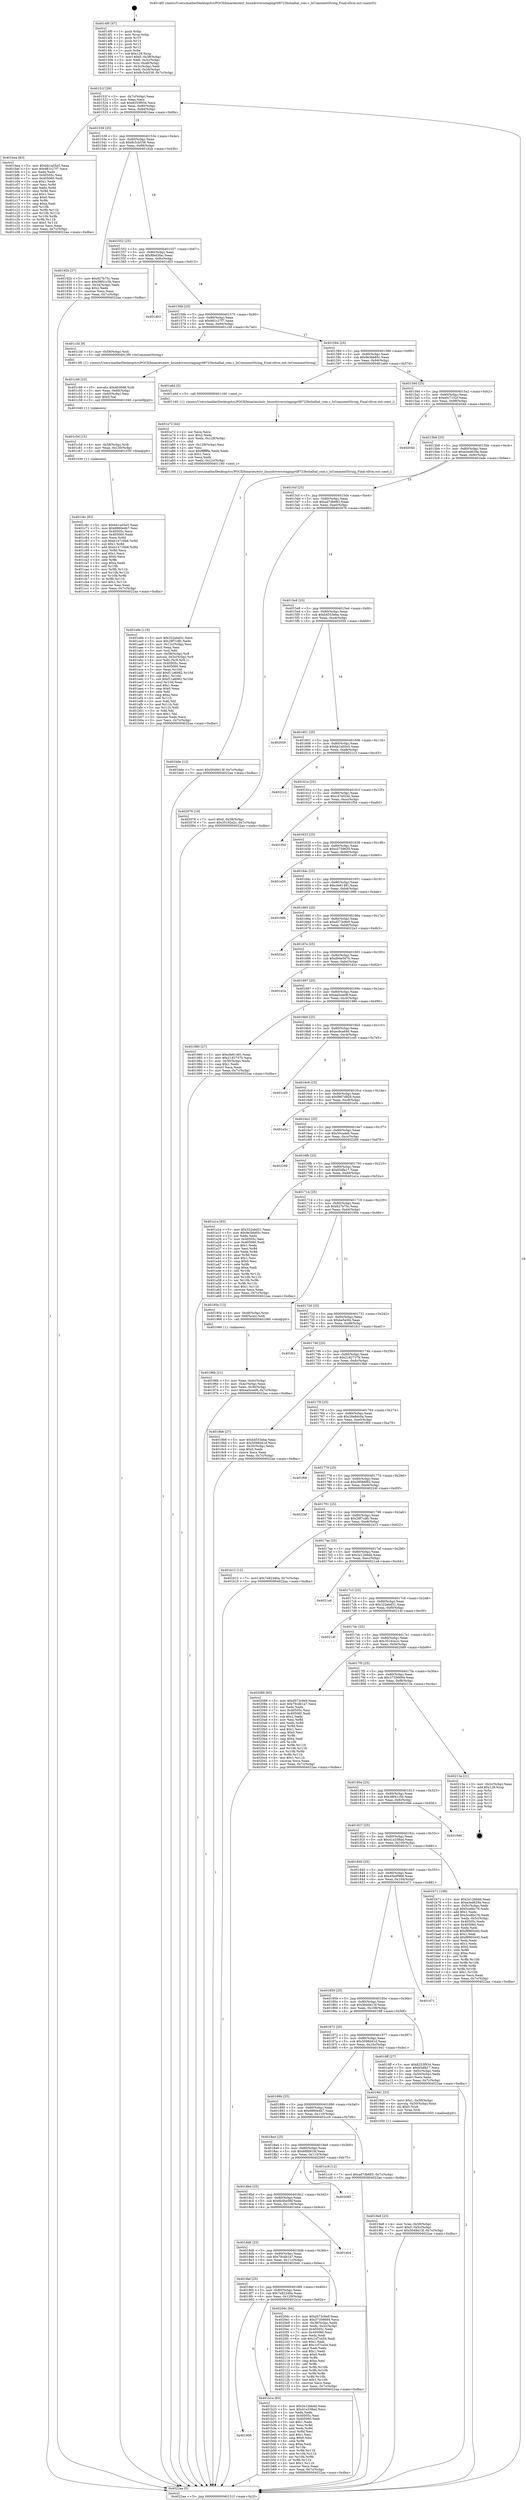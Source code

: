 digraph "0x4014f0" {
  label = "0x4014f0 (/mnt/c/Users/mathe/Desktop/tcc/POCII/binaries/extr_linuxdriversstagingrtl8723bshalhal_com.c_IsCommentString_Final-ollvm.out::main(0))"
  labelloc = "t"
  node[shape=record]

  Entry [label="",width=0.3,height=0.3,shape=circle,fillcolor=black,style=filled]
  "0x40151f" [label="{
     0x40151f [26]\l
     | [instrs]\l
     &nbsp;&nbsp;0x40151f \<+3\>: mov -0x7c(%rbp),%eax\l
     &nbsp;&nbsp;0x401522 \<+2\>: mov %eax,%ecx\l
     &nbsp;&nbsp;0x401524 \<+6\>: sub $0x8253f934,%ecx\l
     &nbsp;&nbsp;0x40152a \<+3\>: mov %eax,-0x80(%rbp)\l
     &nbsp;&nbsp;0x40152d \<+6\>: mov %ecx,-0x84(%rbp)\l
     &nbsp;&nbsp;0x401533 \<+6\>: je 0000000000401bea \<main+0x6fa\>\l
  }"]
  "0x401bea" [label="{
     0x401bea [83]\l
     | [instrs]\l
     &nbsp;&nbsp;0x401bea \<+5\>: mov $0xbb1a05e5,%eax\l
     &nbsp;&nbsp;0x401bef \<+5\>: mov $0x981c27f7,%ecx\l
     &nbsp;&nbsp;0x401bf4 \<+2\>: xor %edx,%edx\l
     &nbsp;&nbsp;0x401bf6 \<+7\>: mov 0x40505c,%esi\l
     &nbsp;&nbsp;0x401bfd \<+7\>: mov 0x405060,%edi\l
     &nbsp;&nbsp;0x401c04 \<+3\>: sub $0x1,%edx\l
     &nbsp;&nbsp;0x401c07 \<+3\>: mov %esi,%r8d\l
     &nbsp;&nbsp;0x401c0a \<+3\>: add %edx,%r8d\l
     &nbsp;&nbsp;0x401c0d \<+4\>: imul %r8d,%esi\l
     &nbsp;&nbsp;0x401c11 \<+3\>: and $0x1,%esi\l
     &nbsp;&nbsp;0x401c14 \<+3\>: cmp $0x0,%esi\l
     &nbsp;&nbsp;0x401c17 \<+4\>: sete %r9b\l
     &nbsp;&nbsp;0x401c1b \<+3\>: cmp $0xa,%edi\l
     &nbsp;&nbsp;0x401c1e \<+4\>: setl %r10b\l
     &nbsp;&nbsp;0x401c22 \<+3\>: mov %r9b,%r11b\l
     &nbsp;&nbsp;0x401c25 \<+3\>: and %r10b,%r11b\l
     &nbsp;&nbsp;0x401c28 \<+3\>: xor %r10b,%r9b\l
     &nbsp;&nbsp;0x401c2b \<+3\>: or %r9b,%r11b\l
     &nbsp;&nbsp;0x401c2e \<+4\>: test $0x1,%r11b\l
     &nbsp;&nbsp;0x401c32 \<+3\>: cmovne %ecx,%eax\l
     &nbsp;&nbsp;0x401c35 \<+3\>: mov %eax,-0x7c(%rbp)\l
     &nbsp;&nbsp;0x401c38 \<+5\>: jmp 00000000004022aa \<main+0xdba\>\l
  }"]
  "0x401539" [label="{
     0x401539 [25]\l
     | [instrs]\l
     &nbsp;&nbsp;0x401539 \<+5\>: jmp 000000000040153e \<main+0x4e\>\l
     &nbsp;&nbsp;0x40153e \<+3\>: mov -0x80(%rbp),%eax\l
     &nbsp;&nbsp;0x401541 \<+5\>: sub $0x8c5cb538,%eax\l
     &nbsp;&nbsp;0x401546 \<+6\>: mov %eax,-0x88(%rbp)\l
     &nbsp;&nbsp;0x40154c \<+6\>: je 000000000040192b \<main+0x43b\>\l
  }"]
  Exit [label="",width=0.3,height=0.3,shape=circle,fillcolor=black,style=filled,peripheries=2]
  "0x40192b" [label="{
     0x40192b [27]\l
     | [instrs]\l
     &nbsp;&nbsp;0x40192b \<+5\>: mov $0x927b75c,%eax\l
     &nbsp;&nbsp;0x401930 \<+5\>: mov $0x38f41c5b,%ecx\l
     &nbsp;&nbsp;0x401935 \<+3\>: mov -0x34(%rbp),%edx\l
     &nbsp;&nbsp;0x401938 \<+3\>: cmp $0x2,%edx\l
     &nbsp;&nbsp;0x40193b \<+3\>: cmovne %ecx,%eax\l
     &nbsp;&nbsp;0x40193e \<+3\>: mov %eax,-0x7c(%rbp)\l
     &nbsp;&nbsp;0x401941 \<+5\>: jmp 00000000004022aa \<main+0xdba\>\l
  }"]
  "0x401552" [label="{
     0x401552 [25]\l
     | [instrs]\l
     &nbsp;&nbsp;0x401552 \<+5\>: jmp 0000000000401557 \<main+0x67\>\l
     &nbsp;&nbsp;0x401557 \<+3\>: mov -0x80(%rbp),%eax\l
     &nbsp;&nbsp;0x40155a \<+5\>: sub $0x8fed3fac,%eax\l
     &nbsp;&nbsp;0x40155f \<+6\>: mov %eax,-0x8c(%rbp)\l
     &nbsp;&nbsp;0x401565 \<+6\>: je 0000000000401d03 \<main+0x813\>\l
  }"]
  "0x4022aa" [label="{
     0x4022aa [5]\l
     | [instrs]\l
     &nbsp;&nbsp;0x4022aa \<+5\>: jmp 000000000040151f \<main+0x2f\>\l
  }"]
  "0x4014f0" [label="{
     0x4014f0 [47]\l
     | [instrs]\l
     &nbsp;&nbsp;0x4014f0 \<+1\>: push %rbp\l
     &nbsp;&nbsp;0x4014f1 \<+3\>: mov %rsp,%rbp\l
     &nbsp;&nbsp;0x4014f4 \<+2\>: push %r15\l
     &nbsp;&nbsp;0x4014f6 \<+2\>: push %r14\l
     &nbsp;&nbsp;0x4014f8 \<+2\>: push %r13\l
     &nbsp;&nbsp;0x4014fa \<+2\>: push %r12\l
     &nbsp;&nbsp;0x4014fc \<+1\>: push %rbx\l
     &nbsp;&nbsp;0x4014fd \<+7\>: sub $0x128,%rsp\l
     &nbsp;&nbsp;0x401504 \<+7\>: movl $0x0,-0x38(%rbp)\l
     &nbsp;&nbsp;0x40150b \<+3\>: mov %edi,-0x3c(%rbp)\l
     &nbsp;&nbsp;0x40150e \<+4\>: mov %rsi,-0x48(%rbp)\l
     &nbsp;&nbsp;0x401512 \<+3\>: mov -0x3c(%rbp),%edi\l
     &nbsp;&nbsp;0x401515 \<+3\>: mov %edi,-0x34(%rbp)\l
     &nbsp;&nbsp;0x401518 \<+7\>: movl $0x8c5cb538,-0x7c(%rbp)\l
  }"]
  "0x401c6c" [label="{
     0x401c6c [93]\l
     | [instrs]\l
     &nbsp;&nbsp;0x401c6c \<+5\>: mov $0xbb1a05e5,%eax\l
     &nbsp;&nbsp;0x401c71 \<+5\>: mov $0x6860e4b7,%esi\l
     &nbsp;&nbsp;0x401c76 \<+7\>: mov 0x40505c,%ecx\l
     &nbsp;&nbsp;0x401c7d \<+7\>: mov 0x405060,%edx\l
     &nbsp;&nbsp;0x401c84 \<+3\>: mov %ecx,%r8d\l
     &nbsp;&nbsp;0x401c87 \<+7\>: sub $0xb14716b6,%r8d\l
     &nbsp;&nbsp;0x401c8e \<+4\>: sub $0x1,%r8d\l
     &nbsp;&nbsp;0x401c92 \<+7\>: add $0xb14716b6,%r8d\l
     &nbsp;&nbsp;0x401c99 \<+4\>: imul %r8d,%ecx\l
     &nbsp;&nbsp;0x401c9d \<+3\>: and $0x1,%ecx\l
     &nbsp;&nbsp;0x401ca0 \<+3\>: cmp $0x0,%ecx\l
     &nbsp;&nbsp;0x401ca3 \<+4\>: sete %r9b\l
     &nbsp;&nbsp;0x401ca7 \<+3\>: cmp $0xa,%edx\l
     &nbsp;&nbsp;0x401caa \<+4\>: setl %r10b\l
     &nbsp;&nbsp;0x401cae \<+3\>: mov %r9b,%r11b\l
     &nbsp;&nbsp;0x401cb1 \<+3\>: and %r10b,%r11b\l
     &nbsp;&nbsp;0x401cb4 \<+3\>: xor %r10b,%r9b\l
     &nbsp;&nbsp;0x401cb7 \<+3\>: or %r9b,%r11b\l
     &nbsp;&nbsp;0x401cba \<+4\>: test $0x1,%r11b\l
     &nbsp;&nbsp;0x401cbe \<+3\>: cmovne %esi,%eax\l
     &nbsp;&nbsp;0x401cc1 \<+3\>: mov %eax,-0x7c(%rbp)\l
     &nbsp;&nbsp;0x401cc4 \<+5\>: jmp 00000000004022aa \<main+0xdba\>\l
  }"]
  "0x401d03" [label="{
     0x401d03\l
  }", style=dashed]
  "0x40156b" [label="{
     0x40156b [25]\l
     | [instrs]\l
     &nbsp;&nbsp;0x40156b \<+5\>: jmp 0000000000401570 \<main+0x80\>\l
     &nbsp;&nbsp;0x401570 \<+3\>: mov -0x80(%rbp),%eax\l
     &nbsp;&nbsp;0x401573 \<+5\>: sub $0x981c27f7,%eax\l
     &nbsp;&nbsp;0x401578 \<+6\>: mov %eax,-0x90(%rbp)\l
     &nbsp;&nbsp;0x40157e \<+6\>: je 0000000000401c3d \<main+0x74d\>\l
  }"]
  "0x401c5d" [label="{
     0x401c5d [15]\l
     | [instrs]\l
     &nbsp;&nbsp;0x401c5d \<+4\>: mov -0x58(%rbp),%rdi\l
     &nbsp;&nbsp;0x401c61 \<+6\>: mov %eax,-0x130(%rbp)\l
     &nbsp;&nbsp;0x401c67 \<+5\>: call 0000000000401030 \<free@plt\>\l
     | [calls]\l
     &nbsp;&nbsp;0x401030 \{1\} (unknown)\l
  }"]
  "0x401c3d" [label="{
     0x401c3d [9]\l
     | [instrs]\l
     &nbsp;&nbsp;0x401c3d \<+4\>: mov -0x58(%rbp),%rdi\l
     &nbsp;&nbsp;0x401c41 \<+5\>: call 00000000004013f0 \<IsCommentString\>\l
     | [calls]\l
     &nbsp;&nbsp;0x4013f0 \{1\} (/mnt/c/Users/mathe/Desktop/tcc/POCII/binaries/extr_linuxdriversstagingrtl8723bshalhal_com.c_IsCommentString_Final-ollvm.out::IsCommentString)\l
  }"]
  "0x401584" [label="{
     0x401584 [25]\l
     | [instrs]\l
     &nbsp;&nbsp;0x401584 \<+5\>: jmp 0000000000401589 \<main+0x99\>\l
     &nbsp;&nbsp;0x401589 \<+3\>: mov -0x80(%rbp),%eax\l
     &nbsp;&nbsp;0x40158c \<+5\>: sub $0x9e3bb65c,%eax\l
     &nbsp;&nbsp;0x401591 \<+6\>: mov %eax,-0x94(%rbp)\l
     &nbsp;&nbsp;0x401597 \<+6\>: je 0000000000401a6d \<main+0x57d\>\l
  }"]
  "0x401c46" [label="{
     0x401c46 [23]\l
     | [instrs]\l
     &nbsp;&nbsp;0x401c46 \<+10\>: movabs $0x4030d6,%rdi\l
     &nbsp;&nbsp;0x401c50 \<+3\>: mov %eax,-0x60(%rbp)\l
     &nbsp;&nbsp;0x401c53 \<+3\>: mov -0x60(%rbp),%esi\l
     &nbsp;&nbsp;0x401c56 \<+2\>: mov $0x0,%al\l
     &nbsp;&nbsp;0x401c58 \<+5\>: call 0000000000401040 \<printf@plt\>\l
     | [calls]\l
     &nbsp;&nbsp;0x401040 \{1\} (unknown)\l
  }"]
  "0x401a6d" [label="{
     0x401a6d [5]\l
     | [instrs]\l
     &nbsp;&nbsp;0x401a6d \<+5\>: call 0000000000401160 \<next_i\>\l
     | [calls]\l
     &nbsp;&nbsp;0x401160 \{1\} (/mnt/c/Users/mathe/Desktop/tcc/POCII/binaries/extr_linuxdriversstagingrtl8723bshalhal_com.c_IsCommentString_Final-ollvm.out::next_i)\l
  }"]
  "0x40159d" [label="{
     0x40159d [25]\l
     | [instrs]\l
     &nbsp;&nbsp;0x40159d \<+5\>: jmp 00000000004015a2 \<main+0xb2\>\l
     &nbsp;&nbsp;0x4015a2 \<+3\>: mov -0x80(%rbp),%eax\l
     &nbsp;&nbsp;0x4015a5 \<+5\>: sub $0xa0c7152f,%eax\l
     &nbsp;&nbsp;0x4015aa \<+6\>: mov %eax,-0x98(%rbp)\l
     &nbsp;&nbsp;0x4015b0 \<+6\>: je 000000000040204d \<main+0xb5d\>\l
  }"]
  "0x401908" [label="{
     0x401908\l
  }", style=dashed]
  "0x40204d" [label="{
     0x40204d\l
  }", style=dashed]
  "0x4015b6" [label="{
     0x4015b6 [25]\l
     | [instrs]\l
     &nbsp;&nbsp;0x4015b6 \<+5\>: jmp 00000000004015bb \<main+0xcb\>\l
     &nbsp;&nbsp;0x4015bb \<+3\>: mov -0x80(%rbp),%eax\l
     &nbsp;&nbsp;0x4015be \<+5\>: sub $0xa3ed629a,%eax\l
     &nbsp;&nbsp;0x4015c3 \<+6\>: mov %eax,-0x9c(%rbp)\l
     &nbsp;&nbsp;0x4015c9 \<+6\>: je 0000000000401bde \<main+0x6ee\>\l
  }"]
  "0x401b1e" [label="{
     0x401b1e [83]\l
     | [instrs]\l
     &nbsp;&nbsp;0x401b1e \<+5\>: mov $0x2e12bbdd,%eax\l
     &nbsp;&nbsp;0x401b23 \<+5\>: mov $0x41a338ad,%ecx\l
     &nbsp;&nbsp;0x401b28 \<+2\>: xor %edx,%edx\l
     &nbsp;&nbsp;0x401b2a \<+7\>: mov 0x40505c,%esi\l
     &nbsp;&nbsp;0x401b31 \<+7\>: mov 0x405060,%edi\l
     &nbsp;&nbsp;0x401b38 \<+3\>: sub $0x1,%edx\l
     &nbsp;&nbsp;0x401b3b \<+3\>: mov %esi,%r8d\l
     &nbsp;&nbsp;0x401b3e \<+3\>: add %edx,%r8d\l
     &nbsp;&nbsp;0x401b41 \<+4\>: imul %r8d,%esi\l
     &nbsp;&nbsp;0x401b45 \<+3\>: and $0x1,%esi\l
     &nbsp;&nbsp;0x401b48 \<+3\>: cmp $0x0,%esi\l
     &nbsp;&nbsp;0x401b4b \<+4\>: sete %r9b\l
     &nbsp;&nbsp;0x401b4f \<+3\>: cmp $0xa,%edi\l
     &nbsp;&nbsp;0x401b52 \<+4\>: setl %r10b\l
     &nbsp;&nbsp;0x401b56 \<+3\>: mov %r9b,%r11b\l
     &nbsp;&nbsp;0x401b59 \<+3\>: and %r10b,%r11b\l
     &nbsp;&nbsp;0x401b5c \<+3\>: xor %r10b,%r9b\l
     &nbsp;&nbsp;0x401b5f \<+3\>: or %r9b,%r11b\l
     &nbsp;&nbsp;0x401b62 \<+4\>: test $0x1,%r11b\l
     &nbsp;&nbsp;0x401b66 \<+3\>: cmovne %ecx,%eax\l
     &nbsp;&nbsp;0x401b69 \<+3\>: mov %eax,-0x7c(%rbp)\l
     &nbsp;&nbsp;0x401b6c \<+5\>: jmp 00000000004022aa \<main+0xdba\>\l
  }"]
  "0x401bde" [label="{
     0x401bde [12]\l
     | [instrs]\l
     &nbsp;&nbsp;0x401bde \<+7\>: movl $0x5049d13f,-0x7c(%rbp)\l
     &nbsp;&nbsp;0x401be5 \<+5\>: jmp 00000000004022aa \<main+0xdba\>\l
  }"]
  "0x4015cf" [label="{
     0x4015cf [25]\l
     | [instrs]\l
     &nbsp;&nbsp;0x4015cf \<+5\>: jmp 00000000004015d4 \<main+0xe4\>\l
     &nbsp;&nbsp;0x4015d4 \<+3\>: mov -0x80(%rbp),%eax\l
     &nbsp;&nbsp;0x4015d7 \<+5\>: sub $0xad7db683,%eax\l
     &nbsp;&nbsp;0x4015dc \<+6\>: mov %eax,-0xa0(%rbp)\l
     &nbsp;&nbsp;0x4015e2 \<+6\>: je 0000000000402076 \<main+0xb86\>\l
  }"]
  "0x4018ef" [label="{
     0x4018ef [25]\l
     | [instrs]\l
     &nbsp;&nbsp;0x4018ef \<+5\>: jmp 00000000004018f4 \<main+0x404\>\l
     &nbsp;&nbsp;0x4018f4 \<+3\>: mov -0x80(%rbp),%eax\l
     &nbsp;&nbsp;0x4018f7 \<+5\>: sub $0x7e82340a,%eax\l
     &nbsp;&nbsp;0x4018fc \<+6\>: mov %eax,-0x120(%rbp)\l
     &nbsp;&nbsp;0x401902 \<+6\>: je 0000000000401b1e \<main+0x62e\>\l
  }"]
  "0x402076" [label="{
     0x402076 [19]\l
     | [instrs]\l
     &nbsp;&nbsp;0x402076 \<+7\>: movl $0x0,-0x38(%rbp)\l
     &nbsp;&nbsp;0x40207d \<+7\>: movl $0x35192e2c,-0x7c(%rbp)\l
     &nbsp;&nbsp;0x402084 \<+5\>: jmp 00000000004022aa \<main+0xdba\>\l
  }"]
  "0x4015e8" [label="{
     0x4015e8 [25]\l
     | [instrs]\l
     &nbsp;&nbsp;0x4015e8 \<+5\>: jmp 00000000004015ed \<main+0xfd\>\l
     &nbsp;&nbsp;0x4015ed \<+3\>: mov -0x80(%rbp),%eax\l
     &nbsp;&nbsp;0x4015f0 \<+5\>: sub $0xb4553eba,%eax\l
     &nbsp;&nbsp;0x4015f5 \<+6\>: mov %eax,-0xa4(%rbp)\l
     &nbsp;&nbsp;0x4015fb \<+6\>: je 0000000000402059 \<main+0xb69\>\l
  }"]
  "0x4020dc" [label="{
     0x4020dc [94]\l
     | [instrs]\l
     &nbsp;&nbsp;0x4020dc \<+5\>: mov $0xd573c9e9,%eax\l
     &nbsp;&nbsp;0x4020e1 \<+5\>: mov $0x37356694,%ecx\l
     &nbsp;&nbsp;0x4020e6 \<+3\>: mov -0x38(%rbp),%edx\l
     &nbsp;&nbsp;0x4020e9 \<+3\>: mov %edx,-0x2c(%rbp)\l
     &nbsp;&nbsp;0x4020ec \<+7\>: mov 0x40505c,%edx\l
     &nbsp;&nbsp;0x4020f3 \<+7\>: mov 0x405060,%esi\l
     &nbsp;&nbsp;0x4020fa \<+2\>: mov %edx,%edi\l
     &nbsp;&nbsp;0x4020fc \<+6\>: sub $0x1cf7ce54,%edi\l
     &nbsp;&nbsp;0x402102 \<+3\>: sub $0x1,%edi\l
     &nbsp;&nbsp;0x402105 \<+6\>: add $0x1cf7ce54,%edi\l
     &nbsp;&nbsp;0x40210b \<+3\>: imul %edi,%edx\l
     &nbsp;&nbsp;0x40210e \<+3\>: and $0x1,%edx\l
     &nbsp;&nbsp;0x402111 \<+3\>: cmp $0x0,%edx\l
     &nbsp;&nbsp;0x402114 \<+4\>: sete %r8b\l
     &nbsp;&nbsp;0x402118 \<+3\>: cmp $0xa,%esi\l
     &nbsp;&nbsp;0x40211b \<+4\>: setl %r9b\l
     &nbsp;&nbsp;0x40211f \<+3\>: mov %r8b,%r10b\l
     &nbsp;&nbsp;0x402122 \<+3\>: and %r9b,%r10b\l
     &nbsp;&nbsp;0x402125 \<+3\>: xor %r9b,%r8b\l
     &nbsp;&nbsp;0x402128 \<+3\>: or %r8b,%r10b\l
     &nbsp;&nbsp;0x40212b \<+4\>: test $0x1,%r10b\l
     &nbsp;&nbsp;0x40212f \<+3\>: cmovne %ecx,%eax\l
     &nbsp;&nbsp;0x402132 \<+3\>: mov %eax,-0x7c(%rbp)\l
     &nbsp;&nbsp;0x402135 \<+5\>: jmp 00000000004022aa \<main+0xdba\>\l
  }"]
  "0x402059" [label="{
     0x402059\l
  }", style=dashed]
  "0x401601" [label="{
     0x401601 [25]\l
     | [instrs]\l
     &nbsp;&nbsp;0x401601 \<+5\>: jmp 0000000000401606 \<main+0x116\>\l
     &nbsp;&nbsp;0x401606 \<+3\>: mov -0x80(%rbp),%eax\l
     &nbsp;&nbsp;0x401609 \<+5\>: sub $0xbb1a05e5,%eax\l
     &nbsp;&nbsp;0x40160e \<+6\>: mov %eax,-0xa8(%rbp)\l
     &nbsp;&nbsp;0x401614 \<+6\>: je 00000000004021c3 \<main+0xcd3\>\l
  }"]
  "0x4018d6" [label="{
     0x4018d6 [25]\l
     | [instrs]\l
     &nbsp;&nbsp;0x4018d6 \<+5\>: jmp 00000000004018db \<main+0x3eb\>\l
     &nbsp;&nbsp;0x4018db \<+3\>: mov -0x80(%rbp),%eax\l
     &nbsp;&nbsp;0x4018de \<+5\>: sub $0x79cdb1a7,%eax\l
     &nbsp;&nbsp;0x4018e3 \<+6\>: mov %eax,-0x11c(%rbp)\l
     &nbsp;&nbsp;0x4018e9 \<+6\>: je 00000000004020dc \<main+0xbec\>\l
  }"]
  "0x4021c3" [label="{
     0x4021c3\l
  }", style=dashed]
  "0x40161a" [label="{
     0x40161a [25]\l
     | [instrs]\l
     &nbsp;&nbsp;0x40161a \<+5\>: jmp 000000000040161f \<main+0x12f\>\l
     &nbsp;&nbsp;0x40161f \<+3\>: mov -0x80(%rbp),%eax\l
     &nbsp;&nbsp;0x401622 \<+5\>: sub $0xc47e024c,%eax\l
     &nbsp;&nbsp;0x401627 \<+6\>: mov %eax,-0xac(%rbp)\l
     &nbsp;&nbsp;0x40162d \<+6\>: je 0000000000401f5d \<main+0xa6d\>\l
  }"]
  "0x401eb4" [label="{
     0x401eb4\l
  }", style=dashed]
  "0x401f5d" [label="{
     0x401f5d\l
  }", style=dashed]
  "0x401633" [label="{
     0x401633 [25]\l
     | [instrs]\l
     &nbsp;&nbsp;0x401633 \<+5\>: jmp 0000000000401638 \<main+0x148\>\l
     &nbsp;&nbsp;0x401638 \<+3\>: mov -0x80(%rbp),%eax\l
     &nbsp;&nbsp;0x40163b \<+5\>: sub $0xc5759639,%eax\l
     &nbsp;&nbsp;0x401640 \<+6\>: mov %eax,-0xb0(%rbp)\l
     &nbsp;&nbsp;0x401646 \<+6\>: je 0000000000401e50 \<main+0x960\>\l
  }"]
  "0x4018bd" [label="{
     0x4018bd [25]\l
     | [instrs]\l
     &nbsp;&nbsp;0x4018bd \<+5\>: jmp 00000000004018c2 \<main+0x3d2\>\l
     &nbsp;&nbsp;0x4018c2 \<+3\>: mov -0x80(%rbp),%eax\l
     &nbsp;&nbsp;0x4018c5 \<+5\>: sub $0x6b4be56f,%eax\l
     &nbsp;&nbsp;0x4018ca \<+6\>: mov %eax,-0x118(%rbp)\l
     &nbsp;&nbsp;0x4018d0 \<+6\>: je 0000000000401eb4 \<main+0x9c4\>\l
  }"]
  "0x401e50" [label="{
     0x401e50\l
  }", style=dashed]
  "0x40164c" [label="{
     0x40164c [25]\l
     | [instrs]\l
     &nbsp;&nbsp;0x40164c \<+5\>: jmp 0000000000401651 \<main+0x161\>\l
     &nbsp;&nbsp;0x401651 \<+3\>: mov -0x80(%rbp),%eax\l
     &nbsp;&nbsp;0x401654 \<+5\>: sub $0xcfe61481,%eax\l
     &nbsp;&nbsp;0x401659 \<+6\>: mov %eax,-0xb4(%rbp)\l
     &nbsp;&nbsp;0x40165f \<+6\>: je 000000000040199b \<main+0x4ab\>\l
  }"]
  "0x402065" [label="{
     0x402065\l
  }", style=dashed]
  "0x40199b" [label="{
     0x40199b\l
  }", style=dashed]
  "0x401665" [label="{
     0x401665 [25]\l
     | [instrs]\l
     &nbsp;&nbsp;0x401665 \<+5\>: jmp 000000000040166a \<main+0x17a\>\l
     &nbsp;&nbsp;0x40166a \<+3\>: mov -0x80(%rbp),%eax\l
     &nbsp;&nbsp;0x40166d \<+5\>: sub $0xd573c9e9,%eax\l
     &nbsp;&nbsp;0x401672 \<+6\>: mov %eax,-0xb8(%rbp)\l
     &nbsp;&nbsp;0x401678 \<+6\>: je 00000000004022a3 \<main+0xdb3\>\l
  }"]
  "0x4018a4" [label="{
     0x4018a4 [25]\l
     | [instrs]\l
     &nbsp;&nbsp;0x4018a4 \<+5\>: jmp 00000000004018a9 \<main+0x3b9\>\l
     &nbsp;&nbsp;0x4018a9 \<+3\>: mov -0x80(%rbp),%eax\l
     &nbsp;&nbsp;0x4018ac \<+5\>: sub $0x68fd91bf,%eax\l
     &nbsp;&nbsp;0x4018b1 \<+6\>: mov %eax,-0x114(%rbp)\l
     &nbsp;&nbsp;0x4018b7 \<+6\>: je 0000000000402065 \<main+0xb75\>\l
  }"]
  "0x4022a3" [label="{
     0x4022a3\l
  }", style=dashed]
  "0x40167e" [label="{
     0x40167e [25]\l
     | [instrs]\l
     &nbsp;&nbsp;0x40167e \<+5\>: jmp 0000000000401683 \<main+0x193\>\l
     &nbsp;&nbsp;0x401683 \<+3\>: mov -0x80(%rbp),%eax\l
     &nbsp;&nbsp;0x401686 \<+5\>: sub $0xd94e567b,%eax\l
     &nbsp;&nbsp;0x40168b \<+6\>: mov %eax,-0xbc(%rbp)\l
     &nbsp;&nbsp;0x401691 \<+6\>: je 0000000000401d1e \<main+0x82e\>\l
  }"]
  "0x401cc9" [label="{
     0x401cc9 [12]\l
     | [instrs]\l
     &nbsp;&nbsp;0x401cc9 \<+7\>: movl $0xad7db683,-0x7c(%rbp)\l
     &nbsp;&nbsp;0x401cd0 \<+5\>: jmp 00000000004022aa \<main+0xdba\>\l
  }"]
  "0x401d1e" [label="{
     0x401d1e\l
  }", style=dashed]
  "0x401697" [label="{
     0x401697 [25]\l
     | [instrs]\l
     &nbsp;&nbsp;0x401697 \<+5\>: jmp 000000000040169c \<main+0x1ac\>\l
     &nbsp;&nbsp;0x40169c \<+3\>: mov -0x80(%rbp),%eax\l
     &nbsp;&nbsp;0x40169f \<+5\>: sub $0xea5cee9f,%eax\l
     &nbsp;&nbsp;0x4016a4 \<+6\>: mov %eax,-0xc0(%rbp)\l
     &nbsp;&nbsp;0x4016aa \<+6\>: je 0000000000401980 \<main+0x490\>\l
  }"]
  "0x401a9e" [label="{
     0x401a9e [116]\l
     | [instrs]\l
     &nbsp;&nbsp;0x401a9e \<+5\>: mov $0x322ebd31,%ecx\l
     &nbsp;&nbsp;0x401aa3 \<+5\>: mov $0x28f7cdfc,%edx\l
     &nbsp;&nbsp;0x401aa8 \<+6\>: mov -0x12c(%rbp),%esi\l
     &nbsp;&nbsp;0x401aae \<+3\>: imul %eax,%esi\l
     &nbsp;&nbsp;0x401ab1 \<+3\>: mov %sil,%dil\l
     &nbsp;&nbsp;0x401ab4 \<+4\>: mov -0x58(%rbp),%r8\l
     &nbsp;&nbsp;0x401ab8 \<+4\>: movslq -0x5c(%rbp),%r9\l
     &nbsp;&nbsp;0x401abc \<+4\>: mov %dil,(%r8,%r9,1)\l
     &nbsp;&nbsp;0x401ac0 \<+7\>: mov 0x40505c,%eax\l
     &nbsp;&nbsp;0x401ac7 \<+7\>: mov 0x405060,%esi\l
     &nbsp;&nbsp;0x401ace \<+3\>: mov %eax,%r10d\l
     &nbsp;&nbsp;0x401ad1 \<+7\>: add $0xf11a6982,%r10d\l
     &nbsp;&nbsp;0x401ad8 \<+4\>: sub $0x1,%r10d\l
     &nbsp;&nbsp;0x401adc \<+7\>: sub $0xf11a6982,%r10d\l
     &nbsp;&nbsp;0x401ae3 \<+4\>: imul %r10d,%eax\l
     &nbsp;&nbsp;0x401ae7 \<+3\>: and $0x1,%eax\l
     &nbsp;&nbsp;0x401aea \<+3\>: cmp $0x0,%eax\l
     &nbsp;&nbsp;0x401aed \<+4\>: sete %dil\l
     &nbsp;&nbsp;0x401af1 \<+3\>: cmp $0xa,%esi\l
     &nbsp;&nbsp;0x401af4 \<+4\>: setl %r11b\l
     &nbsp;&nbsp;0x401af8 \<+3\>: mov %dil,%bl\l
     &nbsp;&nbsp;0x401afb \<+3\>: and %r11b,%bl\l
     &nbsp;&nbsp;0x401afe \<+3\>: xor %r11b,%dil\l
     &nbsp;&nbsp;0x401b01 \<+3\>: or %dil,%bl\l
     &nbsp;&nbsp;0x401b04 \<+3\>: test $0x1,%bl\l
     &nbsp;&nbsp;0x401b07 \<+3\>: cmovne %edx,%ecx\l
     &nbsp;&nbsp;0x401b0a \<+3\>: mov %ecx,-0x7c(%rbp)\l
     &nbsp;&nbsp;0x401b0d \<+5\>: jmp 00000000004022aa \<main+0xdba\>\l
  }"]
  "0x401980" [label="{
     0x401980 [27]\l
     | [instrs]\l
     &nbsp;&nbsp;0x401980 \<+5\>: mov $0xcfe61481,%eax\l
     &nbsp;&nbsp;0x401985 \<+5\>: mov $0x2182737b,%ecx\l
     &nbsp;&nbsp;0x40198a \<+3\>: mov -0x30(%rbp),%edx\l
     &nbsp;&nbsp;0x40198d \<+3\>: cmp $0x1,%edx\l
     &nbsp;&nbsp;0x401990 \<+3\>: cmovl %ecx,%eax\l
     &nbsp;&nbsp;0x401993 \<+3\>: mov %eax,-0x7c(%rbp)\l
     &nbsp;&nbsp;0x401996 \<+5\>: jmp 00000000004022aa \<main+0xdba\>\l
  }"]
  "0x4016b0" [label="{
     0x4016b0 [25]\l
     | [instrs]\l
     &nbsp;&nbsp;0x4016b0 \<+5\>: jmp 00000000004016b5 \<main+0x1c5\>\l
     &nbsp;&nbsp;0x4016b5 \<+3\>: mov -0x80(%rbp),%eax\l
     &nbsp;&nbsp;0x4016b8 \<+5\>: sub $0xec9ca646,%eax\l
     &nbsp;&nbsp;0x4016bd \<+6\>: mov %eax,-0xc4(%rbp)\l
     &nbsp;&nbsp;0x4016c3 \<+6\>: je 0000000000401cd5 \<main+0x7e5\>\l
  }"]
  "0x401a72" [label="{
     0x401a72 [44]\l
     | [instrs]\l
     &nbsp;&nbsp;0x401a72 \<+2\>: xor %ecx,%ecx\l
     &nbsp;&nbsp;0x401a74 \<+5\>: mov $0x2,%edx\l
     &nbsp;&nbsp;0x401a79 \<+6\>: mov %edx,-0x128(%rbp)\l
     &nbsp;&nbsp;0x401a7f \<+1\>: cltd\l
     &nbsp;&nbsp;0x401a80 \<+6\>: mov -0x128(%rbp),%esi\l
     &nbsp;&nbsp;0x401a86 \<+2\>: idiv %esi\l
     &nbsp;&nbsp;0x401a88 \<+6\>: imul $0xfffffffe,%edx,%edx\l
     &nbsp;&nbsp;0x401a8e \<+3\>: sub $0x1,%ecx\l
     &nbsp;&nbsp;0x401a91 \<+2\>: sub %ecx,%edx\l
     &nbsp;&nbsp;0x401a93 \<+6\>: mov %edx,-0x12c(%rbp)\l
     &nbsp;&nbsp;0x401a99 \<+5\>: call 0000000000401160 \<next_i\>\l
     | [calls]\l
     &nbsp;&nbsp;0x401160 \{1\} (/mnt/c/Users/mathe/Desktop/tcc/POCII/binaries/extr_linuxdriversstagingrtl8723bshalhal_com.c_IsCommentString_Final-ollvm.out::next_i)\l
  }"]
  "0x401cd5" [label="{
     0x401cd5\l
  }", style=dashed]
  "0x4016c9" [label="{
     0x4016c9 [25]\l
     | [instrs]\l
     &nbsp;&nbsp;0x4016c9 \<+5\>: jmp 00000000004016ce \<main+0x1de\>\l
     &nbsp;&nbsp;0x4016ce \<+3\>: mov -0x80(%rbp),%eax\l
     &nbsp;&nbsp;0x4016d1 \<+5\>: sub $0xf967d928,%eax\l
     &nbsp;&nbsp;0x4016d6 \<+6\>: mov %eax,-0xc8(%rbp)\l
     &nbsp;&nbsp;0x4016dc \<+6\>: je 0000000000401e5c \<main+0x96c\>\l
  }"]
  "0x4019e8" [label="{
     0x4019e8 [23]\l
     | [instrs]\l
     &nbsp;&nbsp;0x4019e8 \<+4\>: mov %rax,-0x58(%rbp)\l
     &nbsp;&nbsp;0x4019ec \<+7\>: movl $0x0,-0x5c(%rbp)\l
     &nbsp;&nbsp;0x4019f3 \<+7\>: movl $0x5049d13f,-0x7c(%rbp)\l
     &nbsp;&nbsp;0x4019fa \<+5\>: jmp 00000000004022aa \<main+0xdba\>\l
  }"]
  "0x401e5c" [label="{
     0x401e5c\l
  }", style=dashed]
  "0x4016e2" [label="{
     0x4016e2 [25]\l
     | [instrs]\l
     &nbsp;&nbsp;0x4016e2 \<+5\>: jmp 00000000004016e7 \<main+0x1f7\>\l
     &nbsp;&nbsp;0x4016e7 \<+3\>: mov -0x80(%rbp),%eax\l
     &nbsp;&nbsp;0x4016ea \<+5\>: sub $0x50ca4eb,%eax\l
     &nbsp;&nbsp;0x4016ef \<+6\>: mov %eax,-0xcc(%rbp)\l
     &nbsp;&nbsp;0x4016f5 \<+6\>: je 0000000000402268 \<main+0xd78\>\l
  }"]
  "0x40188b" [label="{
     0x40188b [25]\l
     | [instrs]\l
     &nbsp;&nbsp;0x40188b \<+5\>: jmp 0000000000401890 \<main+0x3a0\>\l
     &nbsp;&nbsp;0x401890 \<+3\>: mov -0x80(%rbp),%eax\l
     &nbsp;&nbsp;0x401893 \<+5\>: sub $0x6860e4b7,%eax\l
     &nbsp;&nbsp;0x401898 \<+6\>: mov %eax,-0x110(%rbp)\l
     &nbsp;&nbsp;0x40189e \<+6\>: je 0000000000401cc9 \<main+0x7d9\>\l
  }"]
  "0x402268" [label="{
     0x402268\l
  }", style=dashed]
  "0x4016fb" [label="{
     0x4016fb [25]\l
     | [instrs]\l
     &nbsp;&nbsp;0x4016fb \<+5\>: jmp 0000000000401700 \<main+0x210\>\l
     &nbsp;&nbsp;0x401700 \<+3\>: mov -0x80(%rbp),%eax\l
     &nbsp;&nbsp;0x401703 \<+5\>: sub $0x65dfa17,%eax\l
     &nbsp;&nbsp;0x401708 \<+6\>: mov %eax,-0xd0(%rbp)\l
     &nbsp;&nbsp;0x40170e \<+6\>: je 0000000000401a1a \<main+0x52a\>\l
  }"]
  "0x4019d1" [label="{
     0x4019d1 [23]\l
     | [instrs]\l
     &nbsp;&nbsp;0x4019d1 \<+7\>: movl $0x1,-0x50(%rbp)\l
     &nbsp;&nbsp;0x4019d8 \<+4\>: movslq -0x50(%rbp),%rax\l
     &nbsp;&nbsp;0x4019dc \<+4\>: shl $0x0,%rax\l
     &nbsp;&nbsp;0x4019e0 \<+3\>: mov %rax,%rdi\l
     &nbsp;&nbsp;0x4019e3 \<+5\>: call 0000000000401050 \<malloc@plt\>\l
     | [calls]\l
     &nbsp;&nbsp;0x401050 \{1\} (unknown)\l
  }"]
  "0x401a1a" [label="{
     0x401a1a [83]\l
     | [instrs]\l
     &nbsp;&nbsp;0x401a1a \<+5\>: mov $0x322ebd31,%eax\l
     &nbsp;&nbsp;0x401a1f \<+5\>: mov $0x9e3bb65c,%ecx\l
     &nbsp;&nbsp;0x401a24 \<+2\>: xor %edx,%edx\l
     &nbsp;&nbsp;0x401a26 \<+7\>: mov 0x40505c,%esi\l
     &nbsp;&nbsp;0x401a2d \<+7\>: mov 0x405060,%edi\l
     &nbsp;&nbsp;0x401a34 \<+3\>: sub $0x1,%edx\l
     &nbsp;&nbsp;0x401a37 \<+3\>: mov %esi,%r8d\l
     &nbsp;&nbsp;0x401a3a \<+3\>: add %edx,%r8d\l
     &nbsp;&nbsp;0x401a3d \<+4\>: imul %r8d,%esi\l
     &nbsp;&nbsp;0x401a41 \<+3\>: and $0x1,%esi\l
     &nbsp;&nbsp;0x401a44 \<+3\>: cmp $0x0,%esi\l
     &nbsp;&nbsp;0x401a47 \<+4\>: sete %r9b\l
     &nbsp;&nbsp;0x401a4b \<+3\>: cmp $0xa,%edi\l
     &nbsp;&nbsp;0x401a4e \<+4\>: setl %r10b\l
     &nbsp;&nbsp;0x401a52 \<+3\>: mov %r9b,%r11b\l
     &nbsp;&nbsp;0x401a55 \<+3\>: and %r10b,%r11b\l
     &nbsp;&nbsp;0x401a58 \<+3\>: xor %r10b,%r9b\l
     &nbsp;&nbsp;0x401a5b \<+3\>: or %r9b,%r11b\l
     &nbsp;&nbsp;0x401a5e \<+4\>: test $0x1,%r11b\l
     &nbsp;&nbsp;0x401a62 \<+3\>: cmovne %ecx,%eax\l
     &nbsp;&nbsp;0x401a65 \<+3\>: mov %eax,-0x7c(%rbp)\l
     &nbsp;&nbsp;0x401a68 \<+5\>: jmp 00000000004022aa \<main+0xdba\>\l
  }"]
  "0x401714" [label="{
     0x401714 [25]\l
     | [instrs]\l
     &nbsp;&nbsp;0x401714 \<+5\>: jmp 0000000000401719 \<main+0x229\>\l
     &nbsp;&nbsp;0x401719 \<+3\>: mov -0x80(%rbp),%eax\l
     &nbsp;&nbsp;0x40171c \<+5\>: sub $0x927b75c,%eax\l
     &nbsp;&nbsp;0x401721 \<+6\>: mov %eax,-0xd4(%rbp)\l
     &nbsp;&nbsp;0x401727 \<+6\>: je 000000000040195e \<main+0x46e\>\l
  }"]
  "0x401872" [label="{
     0x401872 [25]\l
     | [instrs]\l
     &nbsp;&nbsp;0x401872 \<+5\>: jmp 0000000000401877 \<main+0x387\>\l
     &nbsp;&nbsp;0x401877 \<+3\>: mov -0x80(%rbp),%eax\l
     &nbsp;&nbsp;0x40187a \<+5\>: sub $0x5098d41d,%eax\l
     &nbsp;&nbsp;0x40187f \<+6\>: mov %eax,-0x10c(%rbp)\l
     &nbsp;&nbsp;0x401885 \<+6\>: je 00000000004019d1 \<main+0x4e1\>\l
  }"]
  "0x40195e" [label="{
     0x40195e [13]\l
     | [instrs]\l
     &nbsp;&nbsp;0x40195e \<+4\>: mov -0x48(%rbp),%rax\l
     &nbsp;&nbsp;0x401962 \<+4\>: mov 0x8(%rax),%rdi\l
     &nbsp;&nbsp;0x401966 \<+5\>: call 0000000000401060 \<atoi@plt\>\l
     | [calls]\l
     &nbsp;&nbsp;0x401060 \{1\} (unknown)\l
  }"]
  "0x40172d" [label="{
     0x40172d [25]\l
     | [instrs]\l
     &nbsp;&nbsp;0x40172d \<+5\>: jmp 0000000000401732 \<main+0x242\>\l
     &nbsp;&nbsp;0x401732 \<+3\>: mov -0x80(%rbp),%eax\l
     &nbsp;&nbsp;0x401735 \<+5\>: sub $0xbe5a5fe,%eax\l
     &nbsp;&nbsp;0x40173a \<+6\>: mov %eax,-0xd8(%rbp)\l
     &nbsp;&nbsp;0x401740 \<+6\>: je 0000000000401fc1 \<main+0xad1\>\l
  }"]
  "0x40196b" [label="{
     0x40196b [21]\l
     | [instrs]\l
     &nbsp;&nbsp;0x40196b \<+3\>: mov %eax,-0x4c(%rbp)\l
     &nbsp;&nbsp;0x40196e \<+3\>: mov -0x4c(%rbp),%eax\l
     &nbsp;&nbsp;0x401971 \<+3\>: mov %eax,-0x30(%rbp)\l
     &nbsp;&nbsp;0x401974 \<+7\>: movl $0xea5cee9f,-0x7c(%rbp)\l
     &nbsp;&nbsp;0x40197b \<+5\>: jmp 00000000004022aa \<main+0xdba\>\l
  }"]
  "0x4019ff" [label="{
     0x4019ff [27]\l
     | [instrs]\l
     &nbsp;&nbsp;0x4019ff \<+5\>: mov $0x8253f934,%eax\l
     &nbsp;&nbsp;0x401a04 \<+5\>: mov $0x65dfa17,%ecx\l
     &nbsp;&nbsp;0x401a09 \<+3\>: mov -0x5c(%rbp),%edx\l
     &nbsp;&nbsp;0x401a0c \<+3\>: cmp -0x50(%rbp),%edx\l
     &nbsp;&nbsp;0x401a0f \<+3\>: cmovl %ecx,%eax\l
     &nbsp;&nbsp;0x401a12 \<+3\>: mov %eax,-0x7c(%rbp)\l
     &nbsp;&nbsp;0x401a15 \<+5\>: jmp 00000000004022aa \<main+0xdba\>\l
  }"]
  "0x401fc1" [label="{
     0x401fc1\l
  }", style=dashed]
  "0x401746" [label="{
     0x401746 [25]\l
     | [instrs]\l
     &nbsp;&nbsp;0x401746 \<+5\>: jmp 000000000040174b \<main+0x25b\>\l
     &nbsp;&nbsp;0x40174b \<+3\>: mov -0x80(%rbp),%eax\l
     &nbsp;&nbsp;0x40174e \<+5\>: sub $0x2182737b,%eax\l
     &nbsp;&nbsp;0x401753 \<+6\>: mov %eax,-0xdc(%rbp)\l
     &nbsp;&nbsp;0x401759 \<+6\>: je 00000000004019b6 \<main+0x4c6\>\l
  }"]
  "0x401859" [label="{
     0x401859 [25]\l
     | [instrs]\l
     &nbsp;&nbsp;0x401859 \<+5\>: jmp 000000000040185e \<main+0x36e\>\l
     &nbsp;&nbsp;0x40185e \<+3\>: mov -0x80(%rbp),%eax\l
     &nbsp;&nbsp;0x401861 \<+5\>: sub $0x5049d13f,%eax\l
     &nbsp;&nbsp;0x401866 \<+6\>: mov %eax,-0x108(%rbp)\l
     &nbsp;&nbsp;0x40186c \<+6\>: je 00000000004019ff \<main+0x50f\>\l
  }"]
  "0x4019b6" [label="{
     0x4019b6 [27]\l
     | [instrs]\l
     &nbsp;&nbsp;0x4019b6 \<+5\>: mov $0xb4553eba,%eax\l
     &nbsp;&nbsp;0x4019bb \<+5\>: mov $0x5098d41d,%ecx\l
     &nbsp;&nbsp;0x4019c0 \<+3\>: mov -0x30(%rbp),%edx\l
     &nbsp;&nbsp;0x4019c3 \<+3\>: cmp $0x0,%edx\l
     &nbsp;&nbsp;0x4019c6 \<+3\>: cmove %ecx,%eax\l
     &nbsp;&nbsp;0x4019c9 \<+3\>: mov %eax,-0x7c(%rbp)\l
     &nbsp;&nbsp;0x4019cc \<+5\>: jmp 00000000004022aa \<main+0xdba\>\l
  }"]
  "0x40175f" [label="{
     0x40175f [25]\l
     | [instrs]\l
     &nbsp;&nbsp;0x40175f \<+5\>: jmp 0000000000401764 \<main+0x274\>\l
     &nbsp;&nbsp;0x401764 \<+3\>: mov -0x80(%rbp),%eax\l
     &nbsp;&nbsp;0x401767 \<+5\>: sub $0x26e8dc0a,%eax\l
     &nbsp;&nbsp;0x40176c \<+6\>: mov %eax,-0xe0(%rbp)\l
     &nbsp;&nbsp;0x401772 \<+6\>: je 0000000000401f69 \<main+0xa79\>\l
  }"]
  "0x401d71" [label="{
     0x401d71\l
  }", style=dashed]
  "0x401f69" [label="{
     0x401f69\l
  }", style=dashed]
  "0x401778" [label="{
     0x401778 [25]\l
     | [instrs]\l
     &nbsp;&nbsp;0x401778 \<+5\>: jmp 000000000040177d \<main+0x28d\>\l
     &nbsp;&nbsp;0x40177d \<+3\>: mov -0x80(%rbp),%eax\l
     &nbsp;&nbsp;0x401780 \<+5\>: sub $0x280b6f92,%eax\l
     &nbsp;&nbsp;0x401785 \<+6\>: mov %eax,-0xe4(%rbp)\l
     &nbsp;&nbsp;0x40178b \<+6\>: je 000000000040224f \<main+0xd5f\>\l
  }"]
  "0x401840" [label="{
     0x401840 [25]\l
     | [instrs]\l
     &nbsp;&nbsp;0x401840 \<+5\>: jmp 0000000000401845 \<main+0x355\>\l
     &nbsp;&nbsp;0x401845 \<+3\>: mov -0x80(%rbp),%eax\l
     &nbsp;&nbsp;0x401848 \<+5\>: sub $0x45b0f968,%eax\l
     &nbsp;&nbsp;0x40184d \<+6\>: mov %eax,-0x104(%rbp)\l
     &nbsp;&nbsp;0x401853 \<+6\>: je 0000000000401d71 \<main+0x881\>\l
  }"]
  "0x40224f" [label="{
     0x40224f\l
  }", style=dashed]
  "0x401791" [label="{
     0x401791 [25]\l
     | [instrs]\l
     &nbsp;&nbsp;0x401791 \<+5\>: jmp 0000000000401796 \<main+0x2a6\>\l
     &nbsp;&nbsp;0x401796 \<+3\>: mov -0x80(%rbp),%eax\l
     &nbsp;&nbsp;0x401799 \<+5\>: sub $0x28f7cdfc,%eax\l
     &nbsp;&nbsp;0x40179e \<+6\>: mov %eax,-0xe8(%rbp)\l
     &nbsp;&nbsp;0x4017a4 \<+6\>: je 0000000000401b12 \<main+0x622\>\l
  }"]
  "0x401b71" [label="{
     0x401b71 [109]\l
     | [instrs]\l
     &nbsp;&nbsp;0x401b71 \<+5\>: mov $0x2e12bbdd,%eax\l
     &nbsp;&nbsp;0x401b76 \<+5\>: mov $0xa3ed629a,%ecx\l
     &nbsp;&nbsp;0x401b7b \<+3\>: mov -0x5c(%rbp),%edx\l
     &nbsp;&nbsp;0x401b7e \<+6\>: sub $0x5ce6bc76,%edx\l
     &nbsp;&nbsp;0x401b84 \<+3\>: add $0x1,%edx\l
     &nbsp;&nbsp;0x401b87 \<+6\>: add $0x5ce6bc76,%edx\l
     &nbsp;&nbsp;0x401b8d \<+3\>: mov %edx,-0x5c(%rbp)\l
     &nbsp;&nbsp;0x401b90 \<+7\>: mov 0x40505c,%edx\l
     &nbsp;&nbsp;0x401b97 \<+7\>: mov 0x405060,%esi\l
     &nbsp;&nbsp;0x401b9e \<+2\>: mov %edx,%edi\l
     &nbsp;&nbsp;0x401ba0 \<+6\>: sub $0xf8965440,%edi\l
     &nbsp;&nbsp;0x401ba6 \<+3\>: sub $0x1,%edi\l
     &nbsp;&nbsp;0x401ba9 \<+6\>: add $0xf8965440,%edi\l
     &nbsp;&nbsp;0x401baf \<+3\>: imul %edi,%edx\l
     &nbsp;&nbsp;0x401bb2 \<+3\>: and $0x1,%edx\l
     &nbsp;&nbsp;0x401bb5 \<+3\>: cmp $0x0,%edx\l
     &nbsp;&nbsp;0x401bb8 \<+4\>: sete %r8b\l
     &nbsp;&nbsp;0x401bbc \<+3\>: cmp $0xa,%esi\l
     &nbsp;&nbsp;0x401bbf \<+4\>: setl %r9b\l
     &nbsp;&nbsp;0x401bc3 \<+3\>: mov %r8b,%r10b\l
     &nbsp;&nbsp;0x401bc6 \<+3\>: and %r9b,%r10b\l
     &nbsp;&nbsp;0x401bc9 \<+3\>: xor %r9b,%r8b\l
     &nbsp;&nbsp;0x401bcc \<+3\>: or %r8b,%r10b\l
     &nbsp;&nbsp;0x401bcf \<+4\>: test $0x1,%r10b\l
     &nbsp;&nbsp;0x401bd3 \<+3\>: cmovne %ecx,%eax\l
     &nbsp;&nbsp;0x401bd6 \<+3\>: mov %eax,-0x7c(%rbp)\l
     &nbsp;&nbsp;0x401bd9 \<+5\>: jmp 00000000004022aa \<main+0xdba\>\l
  }"]
  "0x401b12" [label="{
     0x401b12 [12]\l
     | [instrs]\l
     &nbsp;&nbsp;0x401b12 \<+7\>: movl $0x7e82340a,-0x7c(%rbp)\l
     &nbsp;&nbsp;0x401b19 \<+5\>: jmp 00000000004022aa \<main+0xdba\>\l
  }"]
  "0x4017aa" [label="{
     0x4017aa [25]\l
     | [instrs]\l
     &nbsp;&nbsp;0x4017aa \<+5\>: jmp 00000000004017af \<main+0x2bf\>\l
     &nbsp;&nbsp;0x4017af \<+3\>: mov -0x80(%rbp),%eax\l
     &nbsp;&nbsp;0x4017b2 \<+5\>: sub $0x2e12bbdd,%eax\l
     &nbsp;&nbsp;0x4017b7 \<+6\>: mov %eax,-0xec(%rbp)\l
     &nbsp;&nbsp;0x4017bd \<+6\>: je 00000000004021a4 \<main+0xcb4\>\l
  }"]
  "0x401827" [label="{
     0x401827 [25]\l
     | [instrs]\l
     &nbsp;&nbsp;0x401827 \<+5\>: jmp 000000000040182c \<main+0x33c\>\l
     &nbsp;&nbsp;0x40182c \<+3\>: mov -0x80(%rbp),%eax\l
     &nbsp;&nbsp;0x40182f \<+5\>: sub $0x41a338ad,%eax\l
     &nbsp;&nbsp;0x401834 \<+6\>: mov %eax,-0x100(%rbp)\l
     &nbsp;&nbsp;0x40183a \<+6\>: je 0000000000401b71 \<main+0x681\>\l
  }"]
  "0x4021a4" [label="{
     0x4021a4\l
  }", style=dashed]
  "0x4017c3" [label="{
     0x4017c3 [25]\l
     | [instrs]\l
     &nbsp;&nbsp;0x4017c3 \<+5\>: jmp 00000000004017c8 \<main+0x2d8\>\l
     &nbsp;&nbsp;0x4017c8 \<+3\>: mov -0x80(%rbp),%eax\l
     &nbsp;&nbsp;0x4017cb \<+5\>: sub $0x322ebd31,%eax\l
     &nbsp;&nbsp;0x4017d0 \<+6\>: mov %eax,-0xf0(%rbp)\l
     &nbsp;&nbsp;0x4017d6 \<+6\>: je 000000000040214f \<main+0xc5f\>\l
  }"]
  "0x401946" [label="{
     0x401946\l
  }", style=dashed]
  "0x40214f" [label="{
     0x40214f\l
  }", style=dashed]
  "0x4017dc" [label="{
     0x4017dc [25]\l
     | [instrs]\l
     &nbsp;&nbsp;0x4017dc \<+5\>: jmp 00000000004017e1 \<main+0x2f1\>\l
     &nbsp;&nbsp;0x4017e1 \<+3\>: mov -0x80(%rbp),%eax\l
     &nbsp;&nbsp;0x4017e4 \<+5\>: sub $0x35192e2c,%eax\l
     &nbsp;&nbsp;0x4017e9 \<+6\>: mov %eax,-0xf4(%rbp)\l
     &nbsp;&nbsp;0x4017ef \<+6\>: je 0000000000402089 \<main+0xb99\>\l
  }"]
  "0x40180e" [label="{
     0x40180e [25]\l
     | [instrs]\l
     &nbsp;&nbsp;0x40180e \<+5\>: jmp 0000000000401813 \<main+0x323\>\l
     &nbsp;&nbsp;0x401813 \<+3\>: mov -0x80(%rbp),%eax\l
     &nbsp;&nbsp;0x401816 \<+5\>: sub $0x38f41c5b,%eax\l
     &nbsp;&nbsp;0x40181b \<+6\>: mov %eax,-0xfc(%rbp)\l
     &nbsp;&nbsp;0x401821 \<+6\>: je 0000000000401946 \<main+0x456\>\l
  }"]
  "0x402089" [label="{
     0x402089 [83]\l
     | [instrs]\l
     &nbsp;&nbsp;0x402089 \<+5\>: mov $0xd573c9e9,%eax\l
     &nbsp;&nbsp;0x40208e \<+5\>: mov $0x79cdb1a7,%ecx\l
     &nbsp;&nbsp;0x402093 \<+2\>: xor %edx,%edx\l
     &nbsp;&nbsp;0x402095 \<+7\>: mov 0x40505c,%esi\l
     &nbsp;&nbsp;0x40209c \<+7\>: mov 0x405060,%edi\l
     &nbsp;&nbsp;0x4020a3 \<+3\>: sub $0x1,%edx\l
     &nbsp;&nbsp;0x4020a6 \<+3\>: mov %esi,%r8d\l
     &nbsp;&nbsp;0x4020a9 \<+3\>: add %edx,%r8d\l
     &nbsp;&nbsp;0x4020ac \<+4\>: imul %r8d,%esi\l
     &nbsp;&nbsp;0x4020b0 \<+3\>: and $0x1,%esi\l
     &nbsp;&nbsp;0x4020b3 \<+3\>: cmp $0x0,%esi\l
     &nbsp;&nbsp;0x4020b6 \<+4\>: sete %r9b\l
     &nbsp;&nbsp;0x4020ba \<+3\>: cmp $0xa,%edi\l
     &nbsp;&nbsp;0x4020bd \<+4\>: setl %r10b\l
     &nbsp;&nbsp;0x4020c1 \<+3\>: mov %r9b,%r11b\l
     &nbsp;&nbsp;0x4020c4 \<+3\>: and %r10b,%r11b\l
     &nbsp;&nbsp;0x4020c7 \<+3\>: xor %r10b,%r9b\l
     &nbsp;&nbsp;0x4020ca \<+3\>: or %r9b,%r11b\l
     &nbsp;&nbsp;0x4020cd \<+4\>: test $0x1,%r11b\l
     &nbsp;&nbsp;0x4020d1 \<+3\>: cmovne %ecx,%eax\l
     &nbsp;&nbsp;0x4020d4 \<+3\>: mov %eax,-0x7c(%rbp)\l
     &nbsp;&nbsp;0x4020d7 \<+5\>: jmp 00000000004022aa \<main+0xdba\>\l
  }"]
  "0x4017f5" [label="{
     0x4017f5 [25]\l
     | [instrs]\l
     &nbsp;&nbsp;0x4017f5 \<+5\>: jmp 00000000004017fa \<main+0x30a\>\l
     &nbsp;&nbsp;0x4017fa \<+3\>: mov -0x80(%rbp),%eax\l
     &nbsp;&nbsp;0x4017fd \<+5\>: sub $0x37356694,%eax\l
     &nbsp;&nbsp;0x401802 \<+6\>: mov %eax,-0xf8(%rbp)\l
     &nbsp;&nbsp;0x401808 \<+6\>: je 000000000040213a \<main+0xc4a\>\l
  }"]
  "0x40213a" [label="{
     0x40213a [21]\l
     | [instrs]\l
     &nbsp;&nbsp;0x40213a \<+3\>: mov -0x2c(%rbp),%eax\l
     &nbsp;&nbsp;0x40213d \<+7\>: add $0x128,%rsp\l
     &nbsp;&nbsp;0x402144 \<+1\>: pop %rbx\l
     &nbsp;&nbsp;0x402145 \<+2\>: pop %r12\l
     &nbsp;&nbsp;0x402147 \<+2\>: pop %r13\l
     &nbsp;&nbsp;0x402149 \<+2\>: pop %r14\l
     &nbsp;&nbsp;0x40214b \<+2\>: pop %r15\l
     &nbsp;&nbsp;0x40214d \<+1\>: pop %rbp\l
     &nbsp;&nbsp;0x40214e \<+1\>: ret\l
  }"]
  Entry -> "0x4014f0" [label=" 1"]
  "0x40151f" -> "0x401bea" [label=" 1"]
  "0x40151f" -> "0x401539" [label=" 19"]
  "0x40213a" -> Exit [label=" 1"]
  "0x401539" -> "0x40192b" [label=" 1"]
  "0x401539" -> "0x401552" [label=" 18"]
  "0x40192b" -> "0x4022aa" [label=" 1"]
  "0x4014f0" -> "0x40151f" [label=" 1"]
  "0x4022aa" -> "0x40151f" [label=" 19"]
  "0x4020dc" -> "0x4022aa" [label=" 1"]
  "0x401552" -> "0x401d03" [label=" 0"]
  "0x401552" -> "0x40156b" [label=" 18"]
  "0x402089" -> "0x4022aa" [label=" 1"]
  "0x40156b" -> "0x401c3d" [label=" 1"]
  "0x40156b" -> "0x401584" [label=" 17"]
  "0x402076" -> "0x4022aa" [label=" 1"]
  "0x401584" -> "0x401a6d" [label=" 1"]
  "0x401584" -> "0x40159d" [label=" 16"]
  "0x401cc9" -> "0x4022aa" [label=" 1"]
  "0x40159d" -> "0x40204d" [label=" 0"]
  "0x40159d" -> "0x4015b6" [label=" 16"]
  "0x401c6c" -> "0x4022aa" [label=" 1"]
  "0x4015b6" -> "0x401bde" [label=" 1"]
  "0x4015b6" -> "0x4015cf" [label=" 15"]
  "0x401c5d" -> "0x401c6c" [label=" 1"]
  "0x4015cf" -> "0x402076" [label=" 1"]
  "0x4015cf" -> "0x4015e8" [label=" 14"]
  "0x401c3d" -> "0x401c46" [label=" 1"]
  "0x4015e8" -> "0x402059" [label=" 0"]
  "0x4015e8" -> "0x401601" [label=" 14"]
  "0x401bea" -> "0x4022aa" [label=" 1"]
  "0x401601" -> "0x4021c3" [label=" 0"]
  "0x401601" -> "0x40161a" [label=" 14"]
  "0x401b71" -> "0x4022aa" [label=" 1"]
  "0x40161a" -> "0x401f5d" [label=" 0"]
  "0x40161a" -> "0x401633" [label=" 14"]
  "0x401b1e" -> "0x4022aa" [label=" 1"]
  "0x401633" -> "0x401e50" [label=" 0"]
  "0x401633" -> "0x40164c" [label=" 14"]
  "0x4018ef" -> "0x401b1e" [label=" 1"]
  "0x40164c" -> "0x40199b" [label=" 0"]
  "0x40164c" -> "0x401665" [label=" 14"]
  "0x401c46" -> "0x401c5d" [label=" 1"]
  "0x401665" -> "0x4022a3" [label=" 0"]
  "0x401665" -> "0x40167e" [label=" 14"]
  "0x4018d6" -> "0x4020dc" [label=" 1"]
  "0x40167e" -> "0x401d1e" [label=" 0"]
  "0x40167e" -> "0x401697" [label=" 14"]
  "0x401bde" -> "0x4022aa" [label=" 1"]
  "0x401697" -> "0x401980" [label=" 1"]
  "0x401697" -> "0x4016b0" [label=" 13"]
  "0x4018bd" -> "0x401eb4" [label=" 0"]
  "0x4016b0" -> "0x401cd5" [label=" 0"]
  "0x4016b0" -> "0x4016c9" [label=" 13"]
  "0x4018ef" -> "0x401908" [label=" 0"]
  "0x4016c9" -> "0x401e5c" [label=" 0"]
  "0x4016c9" -> "0x4016e2" [label=" 13"]
  "0x4018a4" -> "0x4018bd" [label=" 2"]
  "0x4016e2" -> "0x402268" [label=" 0"]
  "0x4016e2" -> "0x4016fb" [label=" 13"]
  "0x4018a4" -> "0x402065" [label=" 0"]
  "0x4016fb" -> "0x401a1a" [label=" 1"]
  "0x4016fb" -> "0x401714" [label=" 12"]
  "0x4018d6" -> "0x4018ef" [label=" 1"]
  "0x401714" -> "0x40195e" [label=" 1"]
  "0x401714" -> "0x40172d" [label=" 11"]
  "0x40195e" -> "0x40196b" [label=" 1"]
  "0x40196b" -> "0x4022aa" [label=" 1"]
  "0x401980" -> "0x4022aa" [label=" 1"]
  "0x40188b" -> "0x401cc9" [label=" 1"]
  "0x40172d" -> "0x401fc1" [label=" 0"]
  "0x40172d" -> "0x401746" [label=" 11"]
  "0x4018bd" -> "0x4018d6" [label=" 2"]
  "0x401746" -> "0x4019b6" [label=" 1"]
  "0x401746" -> "0x40175f" [label=" 10"]
  "0x4019b6" -> "0x4022aa" [label=" 1"]
  "0x401a9e" -> "0x4022aa" [label=" 1"]
  "0x40175f" -> "0x401f69" [label=" 0"]
  "0x40175f" -> "0x401778" [label=" 10"]
  "0x401a72" -> "0x401a9e" [label=" 1"]
  "0x401778" -> "0x40224f" [label=" 0"]
  "0x401778" -> "0x401791" [label=" 10"]
  "0x401a1a" -> "0x4022aa" [label=" 1"]
  "0x401791" -> "0x401b12" [label=" 1"]
  "0x401791" -> "0x4017aa" [label=" 9"]
  "0x4019ff" -> "0x4022aa" [label=" 2"]
  "0x4017aa" -> "0x4021a4" [label=" 0"]
  "0x4017aa" -> "0x4017c3" [label=" 9"]
  "0x4019d1" -> "0x4019e8" [label=" 1"]
  "0x4017c3" -> "0x40214f" [label=" 0"]
  "0x4017c3" -> "0x4017dc" [label=" 9"]
  "0x401872" -> "0x40188b" [label=" 3"]
  "0x4017dc" -> "0x402089" [label=" 1"]
  "0x4017dc" -> "0x4017f5" [label=" 8"]
  "0x40188b" -> "0x4018a4" [label=" 2"]
  "0x4017f5" -> "0x40213a" [label=" 1"]
  "0x4017f5" -> "0x40180e" [label=" 7"]
  "0x401872" -> "0x4019d1" [label=" 1"]
  "0x40180e" -> "0x401946" [label=" 0"]
  "0x40180e" -> "0x401827" [label=" 7"]
  "0x4019e8" -> "0x4022aa" [label=" 1"]
  "0x401827" -> "0x401b71" [label=" 1"]
  "0x401827" -> "0x401840" [label=" 6"]
  "0x401a6d" -> "0x401a72" [label=" 1"]
  "0x401840" -> "0x401d71" [label=" 0"]
  "0x401840" -> "0x401859" [label=" 6"]
  "0x401b12" -> "0x4022aa" [label=" 1"]
  "0x401859" -> "0x4019ff" [label=" 2"]
  "0x401859" -> "0x401872" [label=" 4"]
}
